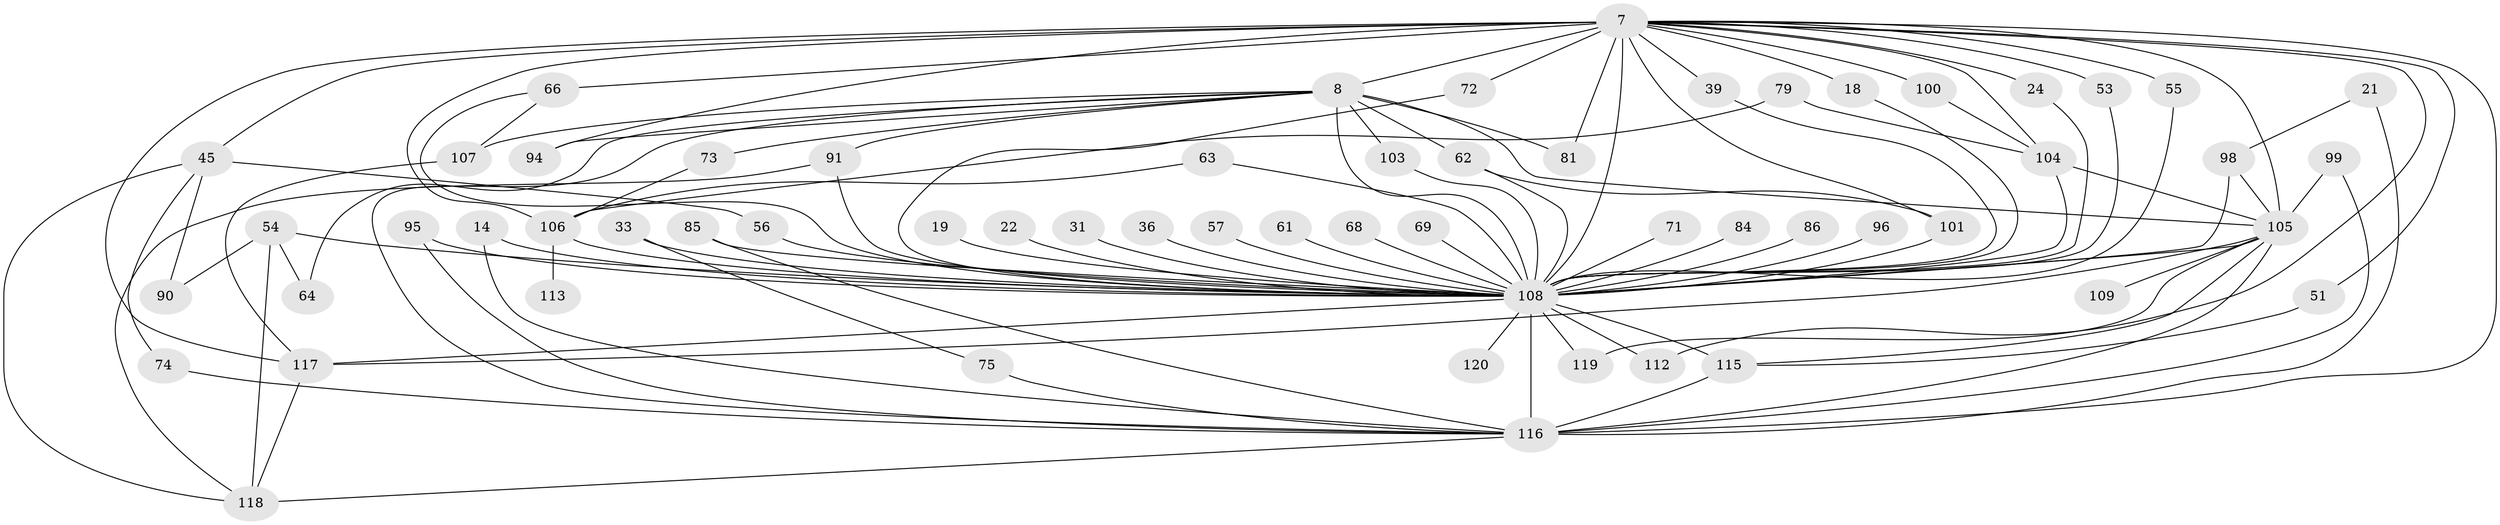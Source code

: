 // original degree distribution, {29: 0.008333333333333333, 16: 0.025, 20: 0.008333333333333333, 23: 0.008333333333333333, 26: 0.008333333333333333, 17: 0.008333333333333333, 37: 0.008333333333333333, 21: 0.008333333333333333, 5: 0.05, 3: 0.18333333333333332, 2: 0.5583333333333333, 4: 0.075, 10: 0.008333333333333333, 6: 0.025, 8: 0.008333333333333333, 7: 0.008333333333333333}
// Generated by graph-tools (version 1.1) at 2025/49/03/04/25 21:49:55]
// undirected, 60 vertices, 110 edges
graph export_dot {
graph [start="1"]
  node [color=gray90,style=filled];
  7 [super="+6"];
  8 [super="+5"];
  14;
  18;
  19;
  21;
  22;
  24;
  31;
  33;
  36;
  39;
  45 [super="+43"];
  51;
  53;
  54;
  55;
  56;
  57;
  61;
  62 [super="+40"];
  63;
  64;
  66 [super="+47"];
  68;
  69;
  71;
  72;
  73;
  74;
  75;
  79;
  81;
  84;
  85 [super="+12"];
  86;
  90;
  91 [super="+29+88"];
  94;
  95;
  96 [super="+80"];
  98 [super="+26"];
  99;
  100;
  101 [super="+48+58"];
  103;
  104 [super="+35+49"];
  105 [super="+17+78"];
  106 [super="+77"];
  107 [super="+102"];
  108 [super="+76+27+41+10"];
  109 [super="+93"];
  112 [super="+46"];
  113;
  115 [super="+15+50+67+87+110+111"];
  116 [super="+89+114+97"];
  117 [super="+38"];
  118 [super="+65"];
  119;
  120;
  7 -- 8 [weight=4];
  7 -- 18;
  7 -- 51;
  7 -- 66 [weight=2];
  7 -- 72;
  7 -- 81;
  7 -- 106 [weight=5];
  7 -- 24;
  7 -- 94;
  7 -- 100;
  7 -- 39;
  7 -- 45 [weight=2];
  7 -- 53;
  7 -- 55;
  7 -- 112;
  7 -- 105;
  7 -- 116 [weight=7];
  7 -- 108 [weight=10];
  7 -- 117;
  7 -- 101 [weight=2];
  7 -- 104;
  8 -- 81;
  8 -- 103;
  8 -- 105 [weight=4];
  8 -- 107;
  8 -- 64;
  8 -- 73;
  8 -- 94;
  8 -- 91 [weight=2];
  8 -- 62;
  8 -- 116 [weight=5];
  8 -- 108 [weight=9];
  14 -- 116;
  14 -- 108;
  18 -- 108;
  19 -- 108 [weight=2];
  21 -- 98;
  21 -- 116 [weight=2];
  22 -- 108;
  24 -- 108;
  31 -- 108;
  33 -- 75;
  33 -- 108 [weight=2];
  36 -- 108 [weight=2];
  39 -- 108;
  45 -- 118;
  45 -- 90;
  45 -- 56;
  45 -- 74;
  51 -- 115;
  53 -- 108;
  54 -- 64;
  54 -- 90;
  54 -- 118;
  54 -- 108 [weight=2];
  55 -- 108;
  56 -- 108;
  57 -- 108 [weight=2];
  61 -- 108;
  62 -- 108;
  62 -- 101;
  63 -- 106;
  63 -- 108;
  66 -- 107;
  66 -- 108;
  68 -- 108 [weight=2];
  69 -- 108 [weight=2];
  71 -- 108 [weight=2];
  72 -- 108;
  73 -- 106;
  74 -- 116;
  75 -- 116;
  79 -- 106;
  79 -- 104;
  84 -- 108 [weight=2];
  85 -- 116;
  85 -- 108 [weight=2];
  86 -- 108 [weight=2];
  91 -- 118;
  91 -- 108;
  95 -- 116;
  95 -- 108;
  96 -- 108 [weight=2];
  98 -- 105;
  98 -- 108;
  99 -- 105;
  99 -- 116;
  100 -- 104;
  101 -- 108 [weight=3];
  103 -- 108;
  104 -- 105;
  104 -- 108 [weight=2];
  105 -- 119;
  105 -- 109 [weight=3];
  105 -- 117;
  105 -- 115 [weight=2];
  105 -- 116;
  105 -- 108 [weight=2];
  106 -- 113 [weight=2];
  106 -- 108;
  107 -- 117;
  108 -- 115 [weight=8];
  108 -- 112 [weight=4];
  108 -- 116 [weight=13];
  108 -- 119;
  108 -- 120 [weight=2];
  108 -- 117 [weight=2];
  115 -- 116;
  116 -- 118;
  117 -- 118;
}
